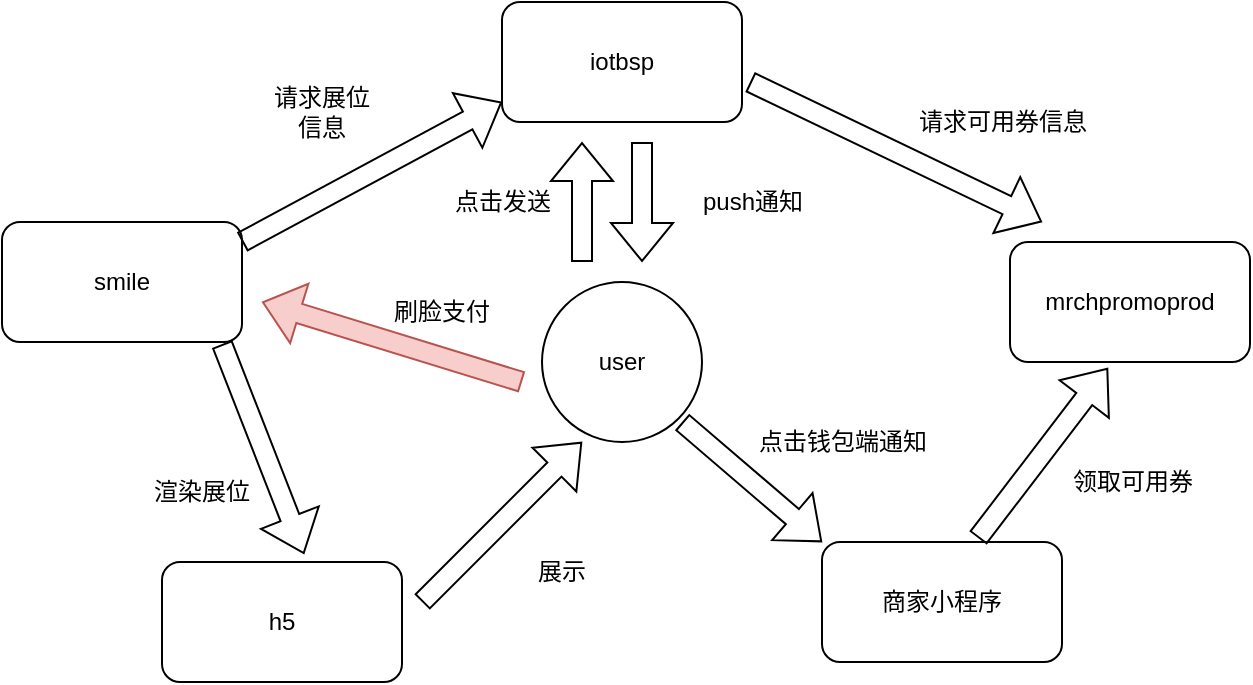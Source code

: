 <mxfile version="15.8.6" type="github"><diagram id="pSnESI5Xzray6Mlmrqos" name="Page-1"><mxGraphModel dx="2381" dy="977" grid="1" gridSize="10" guides="1" tooltips="1" connect="1" arrows="1" fold="1" page="1" pageScale="1" pageWidth="827" pageHeight="1169" math="0" shadow="0"><root><mxCell id="0"/><mxCell id="1" parent="0"/><mxCell id="cVzzZspT7oswGgZZIskm-1" value="iotbsp" style="rounded=1;whiteSpace=wrap;html=1;" parent="1" vertex="1"><mxGeometry x="160" y="320" width="120" height="60" as="geometry"/></mxCell><mxCell id="cVzzZspT7oswGgZZIskm-2" value="smile" style="rounded=1;whiteSpace=wrap;html=1;" parent="1" vertex="1"><mxGeometry x="-90" y="430" width="120" height="60" as="geometry"/></mxCell><mxCell id="cVzzZspT7oswGgZZIskm-3" value="h5" style="rounded=1;whiteSpace=wrap;html=1;" parent="1" vertex="1"><mxGeometry x="-10" y="600" width="120" height="60" as="geometry"/></mxCell><mxCell id="cVzzZspT7oswGgZZIskm-5" value="mrchpromoprod" style="rounded=1;whiteSpace=wrap;html=1;" parent="1" vertex="1"><mxGeometry x="414" y="440" width="120" height="60" as="geometry"/></mxCell><mxCell id="cVzzZspT7oswGgZZIskm-6" value="商家小程序" style="rounded=1;whiteSpace=wrap;html=1;" parent="1" vertex="1"><mxGeometry x="320" y="590" width="120" height="60" as="geometry"/></mxCell><mxCell id="cVzzZspT7oswGgZZIskm-9" value="user" style="ellipse;whiteSpace=wrap;html=1;aspect=fixed;" parent="1" vertex="1"><mxGeometry x="180" y="460" width="80" height="80" as="geometry"/></mxCell><mxCell id="cVzzZspT7oswGgZZIskm-11" value="刷脸支付" style="text;html=1;strokeColor=none;fillColor=none;align=center;verticalAlign=middle;whiteSpace=wrap;rounded=0;" parent="1" vertex="1"><mxGeometry x="100" y="460" width="60" height="30" as="geometry"/></mxCell><mxCell id="cVzzZspT7oswGgZZIskm-12" value="" style="shape=flexArrow;endArrow=classic;html=1;rounded=0;" parent="1" edge="1"><mxGeometry width="50" height="50" relative="1" as="geometry"><mxPoint x="30" y="440" as="sourcePoint"/><mxPoint x="160" y="370" as="targetPoint"/></mxGeometry></mxCell><mxCell id="cVzzZspT7oswGgZZIskm-13" value="请求展位信息" style="text;html=1;strokeColor=none;fillColor=none;align=center;verticalAlign=middle;whiteSpace=wrap;rounded=0;" parent="1" vertex="1"><mxGeometry x="40" y="360" width="60" height="30" as="geometry"/></mxCell><mxCell id="cVzzZspT7oswGgZZIskm-14" value="" style="shape=flexArrow;endArrow=classic;html=1;rounded=0;entryX=0.592;entryY=-0.067;entryDx=0;entryDy=0;entryPerimeter=0;exitX=0.917;exitY=1.017;exitDx=0;exitDy=0;exitPerimeter=0;" parent="1" source="cVzzZspT7oswGgZZIskm-2" target="cVzzZspT7oswGgZZIskm-3" edge="1"><mxGeometry width="50" height="50" relative="1" as="geometry"><mxPoint x="20" y="500" as="sourcePoint"/><mxPoint x="170" y="380" as="targetPoint"/></mxGeometry></mxCell><mxCell id="cVzzZspT7oswGgZZIskm-15" value="渲染展位" style="text;html=1;strokeColor=none;fillColor=none;align=center;verticalAlign=middle;whiteSpace=wrap;rounded=0;" parent="1" vertex="1"><mxGeometry x="-20" y="550" width="60" height="30" as="geometry"/></mxCell><mxCell id="cVzzZspT7oswGgZZIskm-16" value="" style="shape=flexArrow;endArrow=classic;html=1;rounded=0;entryX=0.25;entryY=1;entryDx=0;entryDy=0;entryPerimeter=0;" parent="1" target="cVzzZspT7oswGgZZIskm-9" edge="1"><mxGeometry width="50" height="50" relative="1" as="geometry"><mxPoint x="120" y="620" as="sourcePoint"/><mxPoint x="190" y="580" as="targetPoint"/></mxGeometry></mxCell><mxCell id="cVzzZspT7oswGgZZIskm-17" value="" style="shape=flexArrow;endArrow=classic;html=1;rounded=0;fillColor=#f8cecc;strokeColor=#b85450;" parent="1" edge="1"><mxGeometry width="50" height="50" relative="1" as="geometry"><mxPoint x="170" y="510" as="sourcePoint"/><mxPoint x="40" y="470" as="targetPoint"/></mxGeometry></mxCell><mxCell id="cVzzZspT7oswGgZZIskm-18" value="展示" style="text;html=1;strokeColor=none;fillColor=none;align=center;verticalAlign=middle;whiteSpace=wrap;rounded=0;" parent="1" vertex="1"><mxGeometry x="160" y="590" width="60" height="30" as="geometry"/></mxCell><mxCell id="cVzzZspT7oswGgZZIskm-19" value="" style="shape=flexArrow;endArrow=classic;html=1;rounded=0;" parent="1" edge="1"><mxGeometry width="50" height="50" relative="1" as="geometry"><mxPoint x="200" y="450" as="sourcePoint"/><mxPoint x="200" y="390" as="targetPoint"/></mxGeometry></mxCell><mxCell id="cVzzZspT7oswGgZZIskm-20" value="点击发送" style="text;html=1;align=center;verticalAlign=middle;resizable=0;points=[];autosize=1;strokeColor=none;fillColor=none;" parent="1" vertex="1"><mxGeometry x="130" y="410" width="60" height="20" as="geometry"/></mxCell><mxCell id="cVzzZspT7oswGgZZIskm-21" value="" style="shape=flexArrow;endArrow=classic;html=1;rounded=0;" parent="1" edge="1"><mxGeometry width="50" height="50" relative="1" as="geometry"><mxPoint x="284" y="360" as="sourcePoint"/><mxPoint x="430" y="430" as="targetPoint"/></mxGeometry></mxCell><mxCell id="cVzzZspT7oswGgZZIskm-22" value="请求可用券信息" style="text;html=1;align=center;verticalAlign=middle;resizable=0;points=[];autosize=1;strokeColor=none;fillColor=none;" parent="1" vertex="1"><mxGeometry x="360" y="370" width="100" height="20" as="geometry"/></mxCell><mxCell id="cVzzZspT7oswGgZZIskm-23" value="" style="shape=flexArrow;endArrow=classic;html=1;rounded=0;entryX=0;entryY=0;entryDx=0;entryDy=0;" parent="1" target="cVzzZspT7oswGgZZIskm-6" edge="1"><mxGeometry width="50" height="50" relative="1" as="geometry"><mxPoint x="250" y="530" as="sourcePoint"/><mxPoint x="396" y="600" as="targetPoint"/></mxGeometry></mxCell><mxCell id="cVzzZspT7oswGgZZIskm-24" value="" style="shape=flexArrow;endArrow=classic;html=1;rounded=0;" parent="1" edge="1"><mxGeometry width="50" height="50" relative="1" as="geometry"><mxPoint x="230" y="390" as="sourcePoint"/><mxPoint x="230" y="450" as="targetPoint"/></mxGeometry></mxCell><mxCell id="cVzzZspT7oswGgZZIskm-25" value="push通知" style="text;html=1;align=center;verticalAlign=middle;resizable=0;points=[];autosize=1;strokeColor=none;fillColor=none;" parent="1" vertex="1"><mxGeometry x="250" y="410" width="70" height="20" as="geometry"/></mxCell><mxCell id="cVzzZspT7oswGgZZIskm-26" value="" style="shape=flexArrow;endArrow=classic;html=1;rounded=0;entryX=0.408;entryY=1.05;entryDx=0;entryDy=0;entryPerimeter=0;exitX=0.65;exitY=-0.033;exitDx=0;exitDy=0;exitPerimeter=0;" parent="1" source="cVzzZspT7oswGgZZIskm-6" target="cVzzZspT7oswGgZZIskm-5" edge="1"><mxGeometry width="50" height="50" relative="1" as="geometry"><mxPoint x="388" y="580" as="sourcePoint"/><mxPoint x="534" y="650" as="targetPoint"/></mxGeometry></mxCell><mxCell id="cVzzZspT7oswGgZZIskm-27" value="领取可用券" style="text;html=1;align=center;verticalAlign=middle;resizable=0;points=[];autosize=1;strokeColor=none;fillColor=none;" parent="1" vertex="1"><mxGeometry x="435" y="550" width="80" height="20" as="geometry"/></mxCell><mxCell id="cVzzZspT7oswGgZZIskm-28" value="点击钱包端通知" style="text;html=1;align=center;verticalAlign=middle;resizable=0;points=[];autosize=1;strokeColor=none;fillColor=none;" parent="1" vertex="1"><mxGeometry x="280" y="530" width="100" height="20" as="geometry"/></mxCell></root></mxGraphModel></diagram></mxfile>